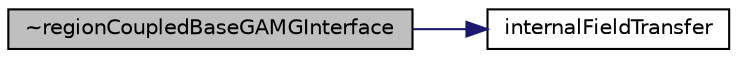 digraph "~regionCoupledBaseGAMGInterface"
{
  bgcolor="transparent";
  edge [fontname="Helvetica",fontsize="10",labelfontname="Helvetica",labelfontsize="10"];
  node [fontname="Helvetica",fontsize="10",shape=record];
  rankdir="LR";
  Node12 [label="~regionCoupledBaseGAMGInterface",height=0.2,width=0.4,color="black", fillcolor="grey75", style="filled", fontcolor="black"];
  Node12 -> Node13 [color="midnightblue",fontsize="10",style="solid",fontname="Helvetica"];
  Node13 [label="internalFieldTransfer",height=0.2,width=0.4,color="black",URL="$a26289.html#ad05b703ae05eacb09fd29d99f8e0edca",tooltip="Transfer and return internal field adjacent to the interface. "];
}

